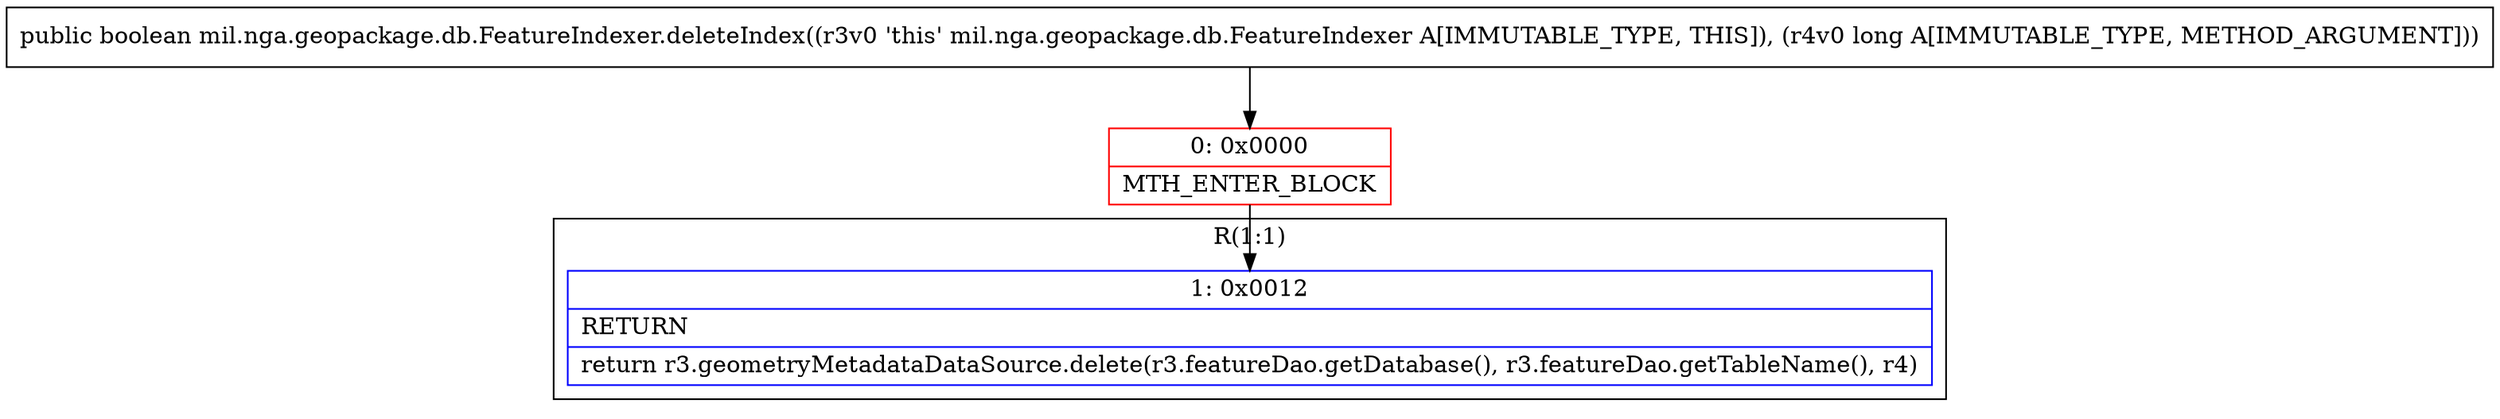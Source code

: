 digraph "CFG formil.nga.geopackage.db.FeatureIndexer.deleteIndex(J)Z" {
subgraph cluster_Region_1377582525 {
label = "R(1:1)";
node [shape=record,color=blue];
Node_1 [shape=record,label="{1\:\ 0x0012|RETURN\l|return r3.geometryMetadataDataSource.delete(r3.featureDao.getDatabase(), r3.featureDao.getTableName(), r4)\l}"];
}
Node_0 [shape=record,color=red,label="{0\:\ 0x0000|MTH_ENTER_BLOCK\l}"];
MethodNode[shape=record,label="{public boolean mil.nga.geopackage.db.FeatureIndexer.deleteIndex((r3v0 'this' mil.nga.geopackage.db.FeatureIndexer A[IMMUTABLE_TYPE, THIS]), (r4v0 long A[IMMUTABLE_TYPE, METHOD_ARGUMENT])) }"];
MethodNode -> Node_0;
Node_0 -> Node_1;
}

